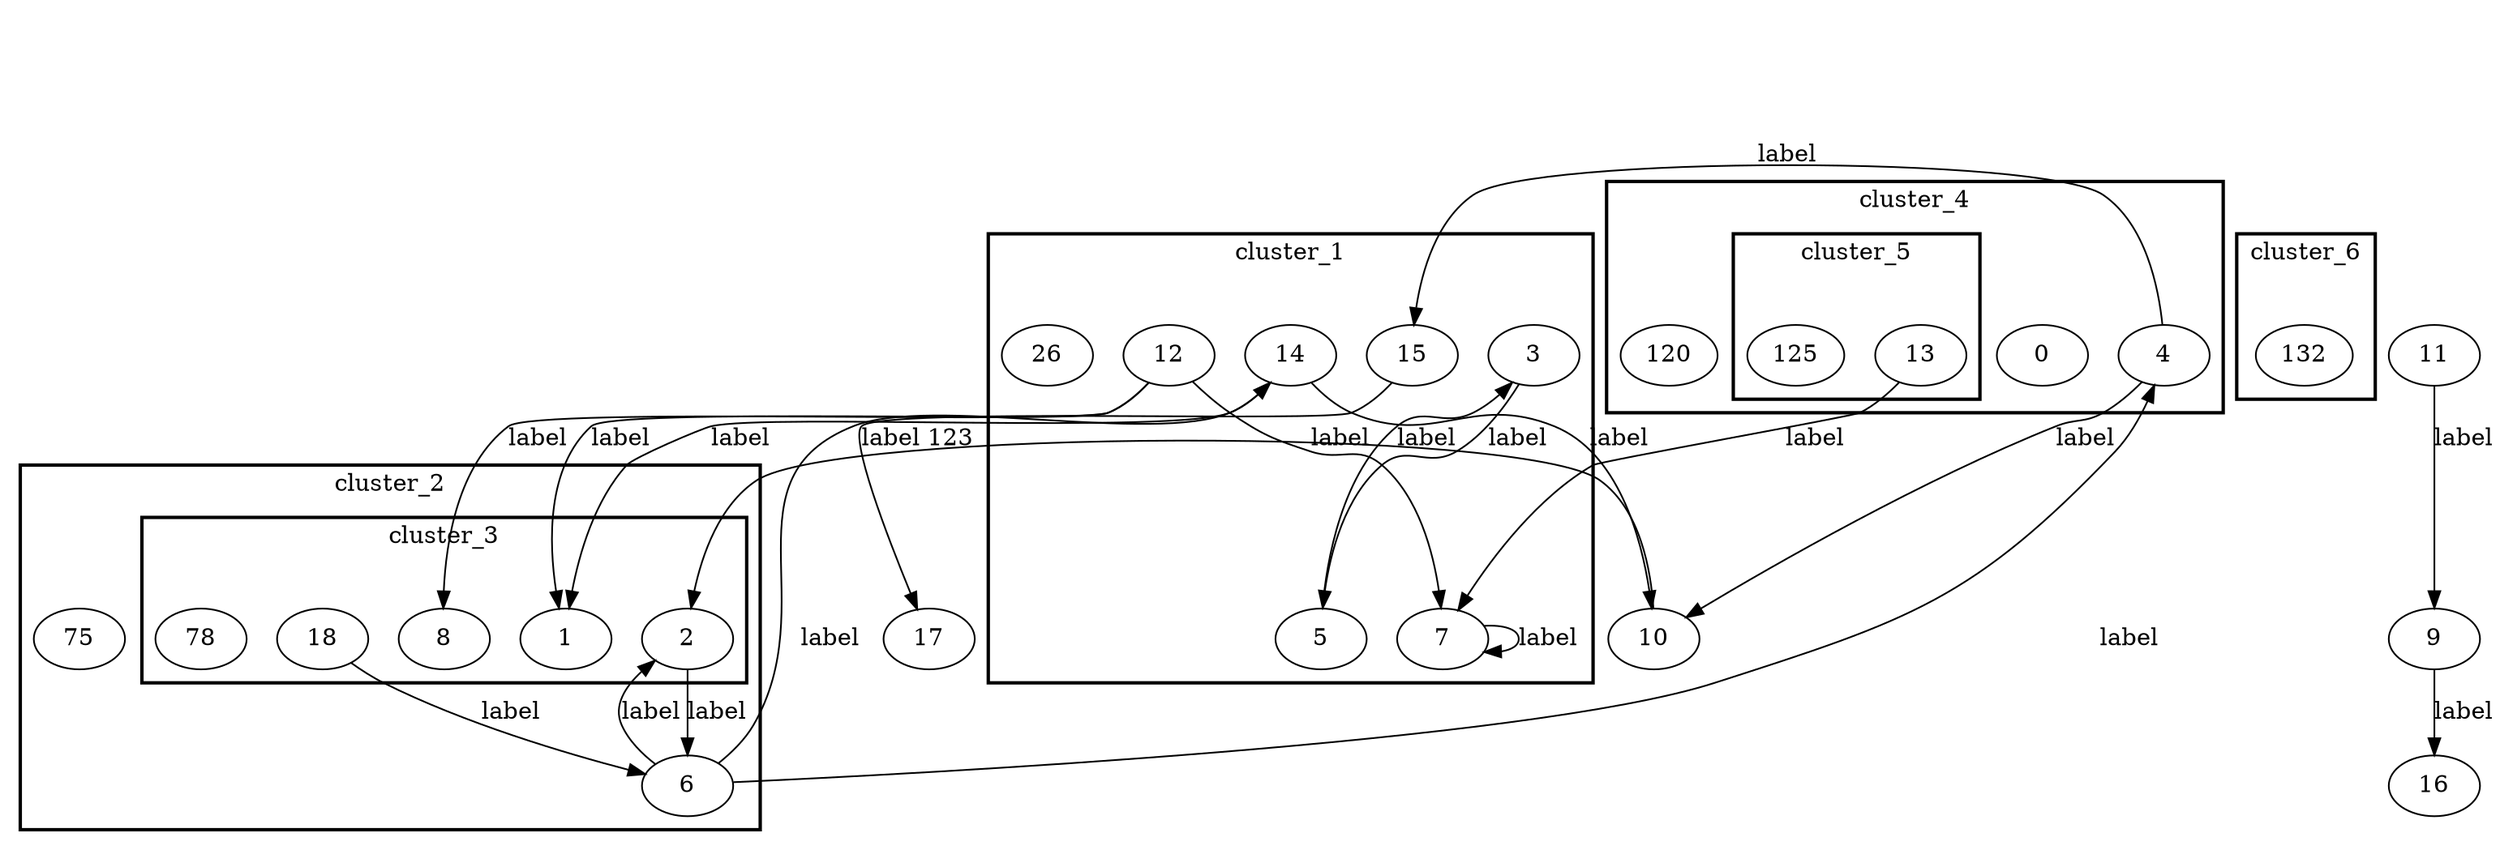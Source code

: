 digraph G {
splines=spline
edge[label="label"]
subgraph cluster_1 {
style="bold"
label="cluster_1"
14
15
12
7
3
5
26
}
subgraph cluster_2 {
style="bold"
label="cluster_2"
5
5
18
14
6
subgraph cluster_3 {
style="bold"
label="cluster_3"
12
1
8
18
1
2
78
}
75
}
subgraph cluster_4 {
style="bold"
label="cluster_4"
0
7
4
2
subgraph cluster_5 {
style="bold"
label="cluster_5"
5
6
3
13
3
125
}
120
}
subgraph cluster_6 {
style="bold"
label="cluster_6"
1
15
132
}
5->3
10->2[label="123"]
9->16
2->6
12->7
18->6
13->7
14->1
7->7
11->9
6->4
12->1
4->15
3->5
4->10
12->8
14->10
15->17
6->14
6->2
}
